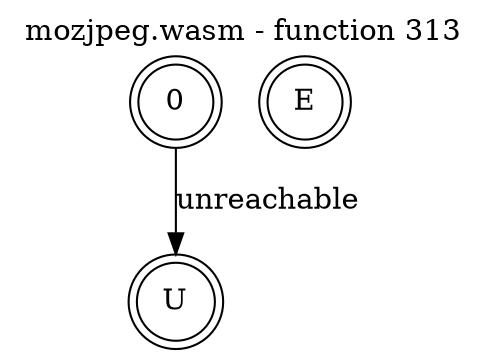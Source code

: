 digraph finite_state_machine {
    label = "mozjpeg.wasm - function 313"
    labelloc =  t
    labelfontsize = 16
    labelfontcolor = black
    labelfontname = "Helvetica"
    node [shape = doublecircle]; 0 E U ;
    node [shape = circle];
    0 -> U[label="unreachable"];
}
